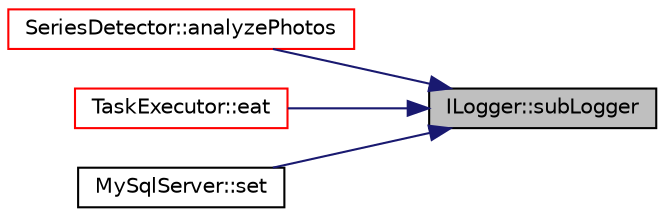 digraph "ILogger::subLogger"
{
 // LATEX_PDF_SIZE
  edge [fontname="Helvetica",fontsize="10",labelfontname="Helvetica",labelfontsize="10"];
  node [fontname="Helvetica",fontsize="10",shape=record];
  rankdir="RL";
  Node1 [label="ILogger::subLogger",height=0.2,width=0.4,color="black", fillcolor="grey75", style="filled", fontcolor="black",tooltip=" "];
  Node1 -> Node2 [dir="back",color="midnightblue",fontsize="10",style="solid",fontname="Helvetica"];
  Node2 [label="SeriesDetector::analyzePhotos",height=0.2,width=0.4,color="red", fillcolor="white", style="filled",URL="$class_series_detector.html#a6e234a1e8721233612cf4db84bf9dad5",tooltip=" "];
  Node1 -> Node7 [dir="back",color="midnightblue",fontsize="10",style="solid",fontname="Helvetica"];
  Node7 [label="TaskExecutor::eat",height=0.2,width=0.4,color="red", fillcolor="white", style="filled",URL="$struct_task_executor.html#af4d3c0895333064d125202402bfe924e",tooltip=" "];
  Node1 -> Node9 [dir="back",color="midnightblue",fontsize="10",style="solid",fontname="Helvetica"];
  Node9 [label="MySqlServer::set",height=0.2,width=0.4,color="black", fillcolor="white", style="filled",URL="$class_my_sql_server.html#afd07a3c9e8d190b39e90683fdda85e34",tooltip=" "];
}
